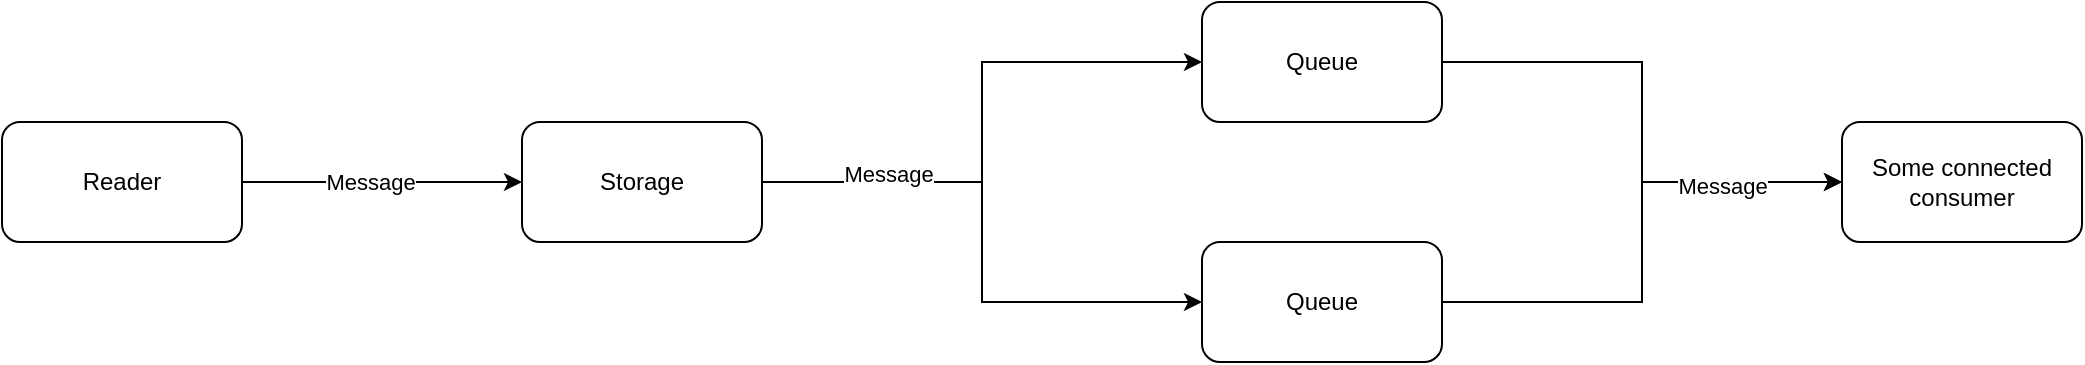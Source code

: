 <mxfile version="21.6.5" type="device">
  <diagram name="Page-1" id="xYisCogeK6NA9lcWXCFI">
    <mxGraphModel dx="819" dy="749" grid="1" gridSize="10" guides="1" tooltips="1" connect="1" arrows="1" fold="1" page="1" pageScale="1" pageWidth="850" pageHeight="1100" math="0" shadow="0">
      <root>
        <mxCell id="0" />
        <mxCell id="1" parent="0" />
        <mxCell id="JylDITD8tt5lFrxj-cbC-2" style="edgeStyle=orthogonalEdgeStyle;rounded=0;orthogonalLoop=1;jettySize=auto;html=1;exitX=1;exitY=0.5;exitDx=0;exitDy=0;" edge="1" parent="1" source="JylDITD8tt5lFrxj-cbC-1" target="JylDITD8tt5lFrxj-cbC-5">
          <mxGeometry relative="1" as="geometry">
            <mxPoint x="310" y="300" as="targetPoint" />
          </mxGeometry>
        </mxCell>
        <mxCell id="JylDITD8tt5lFrxj-cbC-4" value="Message" style="edgeLabel;html=1;align=center;verticalAlign=middle;resizable=0;points=[];" vertex="1" connectable="0" parent="JylDITD8tt5lFrxj-cbC-2">
          <mxGeometry x="-0.085" relative="1" as="geometry">
            <mxPoint as="offset" />
          </mxGeometry>
        </mxCell>
        <mxCell id="JylDITD8tt5lFrxj-cbC-1" value="Reader" style="rounded=1;whiteSpace=wrap;html=1;" vertex="1" parent="1">
          <mxGeometry x="90" y="270" width="120" height="60" as="geometry" />
        </mxCell>
        <mxCell id="JylDITD8tt5lFrxj-cbC-6" style="edgeStyle=orthogonalEdgeStyle;rounded=0;orthogonalLoop=1;jettySize=auto;html=1;exitX=1;exitY=0.5;exitDx=0;exitDy=0;entryX=0;entryY=0.5;entryDx=0;entryDy=0;" edge="1" parent="1" source="JylDITD8tt5lFrxj-cbC-5" target="JylDITD8tt5lFrxj-cbC-7">
          <mxGeometry relative="1" as="geometry">
            <mxPoint x="560" y="230" as="targetPoint" />
          </mxGeometry>
        </mxCell>
        <mxCell id="JylDITD8tt5lFrxj-cbC-9" style="edgeStyle=orthogonalEdgeStyle;rounded=0;orthogonalLoop=1;jettySize=auto;html=1;exitX=1;exitY=0.5;exitDx=0;exitDy=0;entryX=0;entryY=0.5;entryDx=0;entryDy=0;" edge="1" parent="1" source="JylDITD8tt5lFrxj-cbC-5" target="JylDITD8tt5lFrxj-cbC-8">
          <mxGeometry relative="1" as="geometry" />
        </mxCell>
        <mxCell id="JylDITD8tt5lFrxj-cbC-10" value="Message" style="edgeLabel;html=1;align=center;verticalAlign=middle;resizable=0;points=[];" vertex="1" connectable="0" parent="JylDITD8tt5lFrxj-cbC-9">
          <mxGeometry x="-0.55" y="4" relative="1" as="geometry">
            <mxPoint as="offset" />
          </mxGeometry>
        </mxCell>
        <mxCell id="JylDITD8tt5lFrxj-cbC-5" value="Storage" style="rounded=1;whiteSpace=wrap;html=1;" vertex="1" parent="1">
          <mxGeometry x="350" y="270" width="120" height="60" as="geometry" />
        </mxCell>
        <mxCell id="JylDITD8tt5lFrxj-cbC-12" style="edgeStyle=orthogonalEdgeStyle;rounded=0;orthogonalLoop=1;jettySize=auto;html=1;exitX=1;exitY=0.5;exitDx=0;exitDy=0;entryX=0;entryY=0.5;entryDx=0;entryDy=0;" edge="1" parent="1" source="JylDITD8tt5lFrxj-cbC-7" target="JylDITD8tt5lFrxj-cbC-11">
          <mxGeometry relative="1" as="geometry" />
        </mxCell>
        <mxCell id="JylDITD8tt5lFrxj-cbC-7" value="Queue" style="rounded=1;whiteSpace=wrap;html=1;" vertex="1" parent="1">
          <mxGeometry x="690" y="210" width="120" height="60" as="geometry" />
        </mxCell>
        <mxCell id="JylDITD8tt5lFrxj-cbC-14" style="edgeStyle=orthogonalEdgeStyle;rounded=0;orthogonalLoop=1;jettySize=auto;html=1;exitX=1;exitY=0.5;exitDx=0;exitDy=0;entryX=0;entryY=0.5;entryDx=0;entryDy=0;" edge="1" parent="1" source="JylDITD8tt5lFrxj-cbC-8" target="JylDITD8tt5lFrxj-cbC-11">
          <mxGeometry relative="1" as="geometry" />
        </mxCell>
        <mxCell id="JylDITD8tt5lFrxj-cbC-15" value="Message" style="edgeLabel;html=1;align=center;verticalAlign=middle;resizable=0;points=[];" vertex="1" connectable="0" parent="JylDITD8tt5lFrxj-cbC-14">
          <mxGeometry x="0.538" y="-2" relative="1" as="geometry">
            <mxPoint as="offset" />
          </mxGeometry>
        </mxCell>
        <mxCell id="JylDITD8tt5lFrxj-cbC-8" value="Queue" style="rounded=1;whiteSpace=wrap;html=1;" vertex="1" parent="1">
          <mxGeometry x="690" y="330" width="120" height="60" as="geometry" />
        </mxCell>
        <mxCell id="JylDITD8tt5lFrxj-cbC-11" value="Some connected consumer" style="rounded=1;whiteSpace=wrap;html=1;" vertex="1" parent="1">
          <mxGeometry x="1010" y="270" width="120" height="60" as="geometry" />
        </mxCell>
      </root>
    </mxGraphModel>
  </diagram>
</mxfile>
